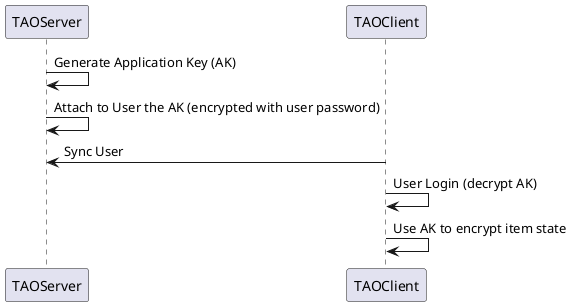 @startuml
TAOServer -> TAOServer: Generate Application Key (AK)
TAOServer -> TAOServer: Attach to User the AK (encrypted with user password)
TAOClient -> TAOServer: Sync User
TAOClient -> TAOClient: User Login (decrypt AK)
TAOClient -> TAOClient: Use AK to encrypt item state
@enduml
